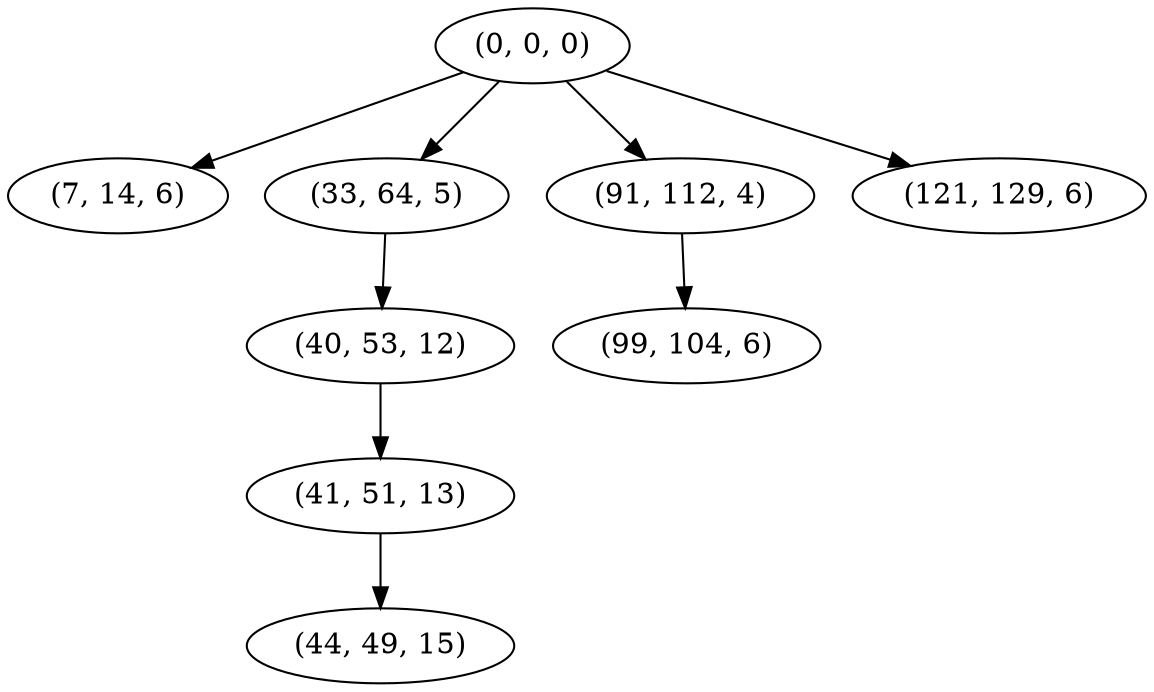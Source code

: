 digraph tree {
    "(0, 0, 0)";
    "(7, 14, 6)";
    "(33, 64, 5)";
    "(40, 53, 12)";
    "(41, 51, 13)";
    "(44, 49, 15)";
    "(91, 112, 4)";
    "(99, 104, 6)";
    "(121, 129, 6)";
    "(0, 0, 0)" -> "(7, 14, 6)";
    "(0, 0, 0)" -> "(33, 64, 5)";
    "(0, 0, 0)" -> "(91, 112, 4)";
    "(0, 0, 0)" -> "(121, 129, 6)";
    "(33, 64, 5)" -> "(40, 53, 12)";
    "(40, 53, 12)" -> "(41, 51, 13)";
    "(41, 51, 13)" -> "(44, 49, 15)";
    "(91, 112, 4)" -> "(99, 104, 6)";
}
